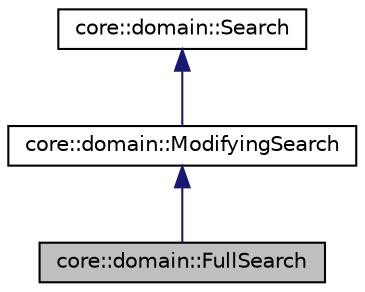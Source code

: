 digraph "core::domain::FullSearch"
{
 // LATEX_PDF_SIZE
  edge [fontname="Helvetica",fontsize="10",labelfontname="Helvetica",labelfontsize="10"];
  node [fontname="Helvetica",fontsize="10",shape=record];
  Node1 [label="core::domain::FullSearch",height=0.2,width=0.4,color="black", fillcolor="grey75", style="filled", fontcolor="black",tooltip="The class used to perform full search."];
  Node2 -> Node1 [dir="back",color="midnightblue",fontsize="10",style="solid",fontname="Helvetica"];
  Node2 [label="core::domain::ModifyingSearch",height=0.2,width=0.4,color="black", fillcolor="white", style="filled",URL="$classcore_1_1domain_1_1ModifyingSearch.html",tooltip="The base class for searches that step by modifying assignment."];
  Node3 -> Node2 [dir="back",color="midnightblue",fontsize="10",style="solid",fontname="Helvetica"];
  Node3 [label="core::domain::Search",height=0.2,width=0.4,color="black", fillcolor="white", style="filled",URL="$classcore_1_1domain_1_1Search.html",tooltip="The class representing the sequential search in assignments space."];
}
